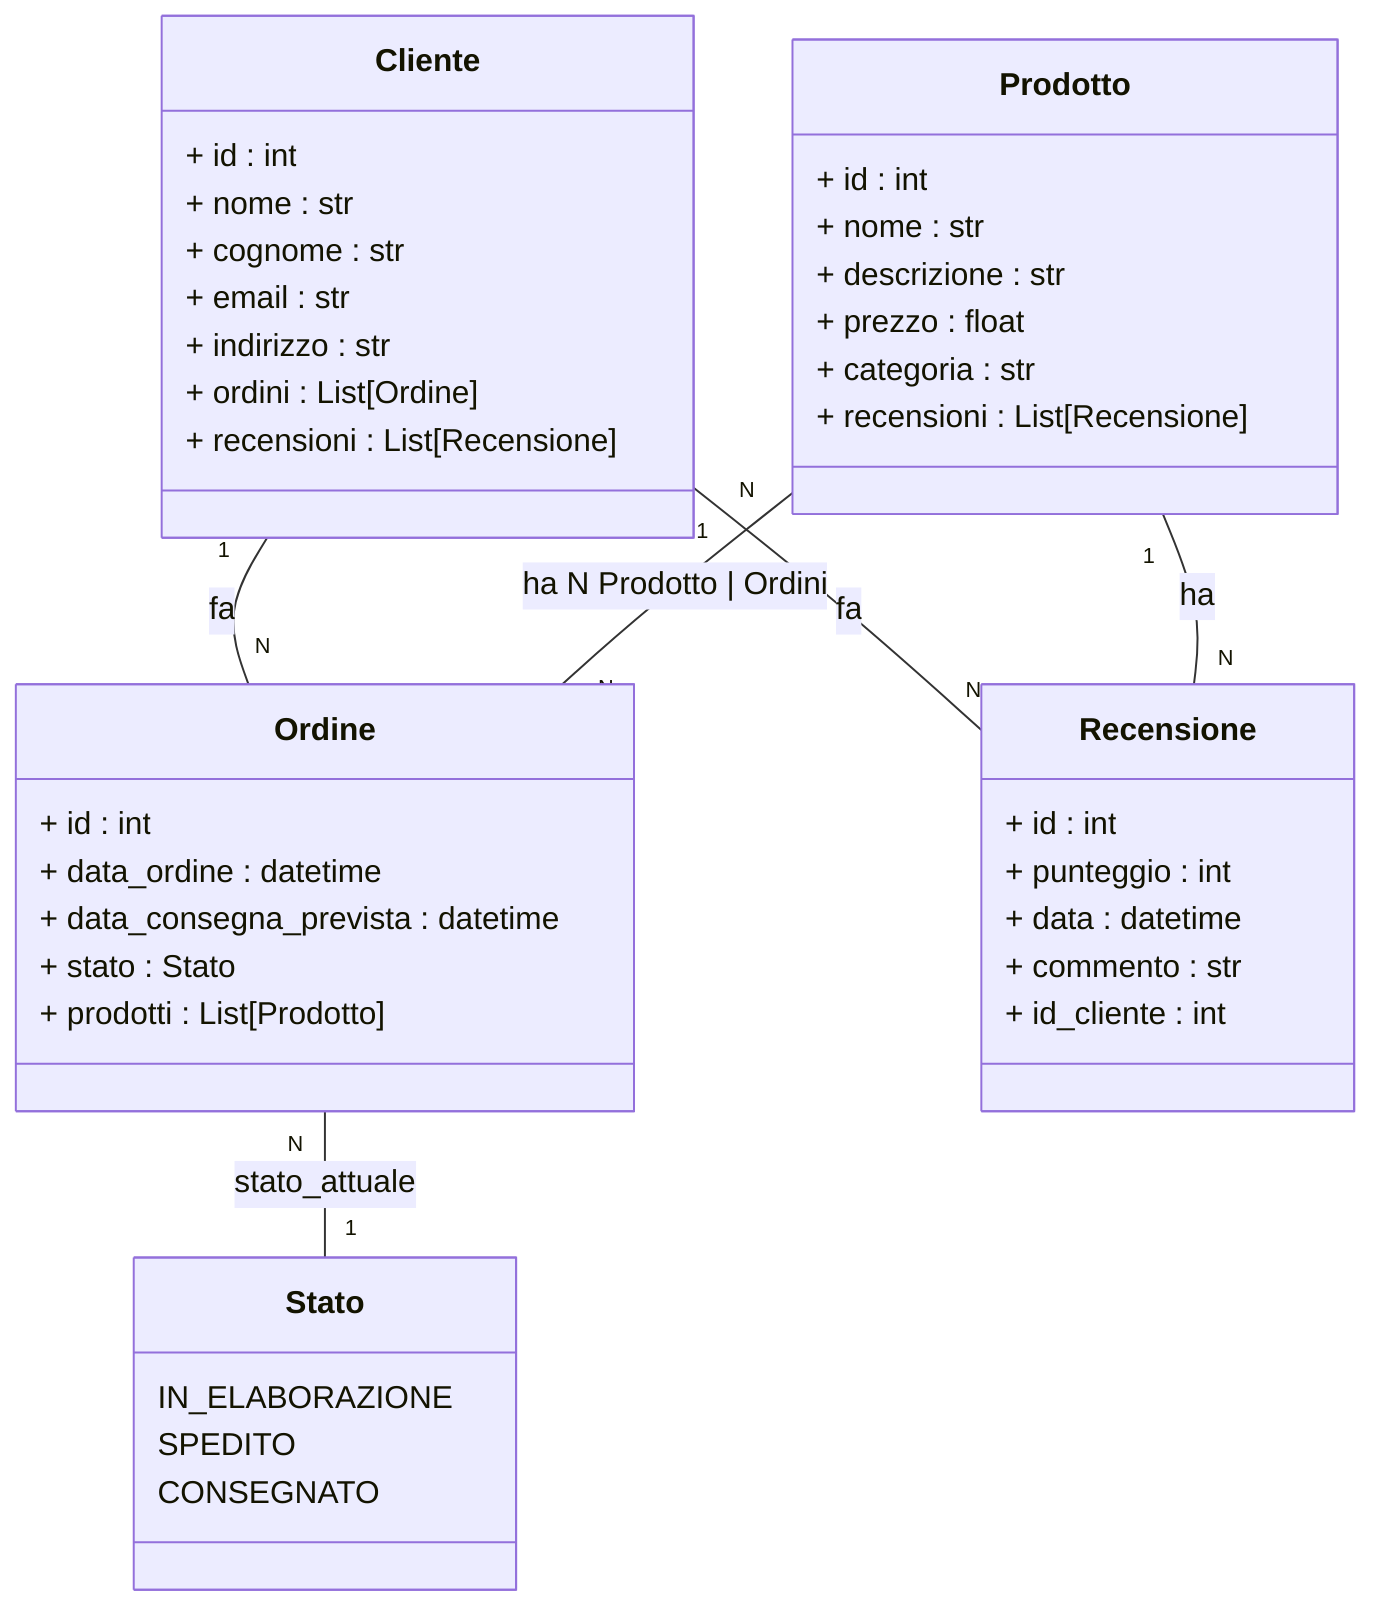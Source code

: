 classDiagram
    class Prodotto {
        + id : int
        + nome : str
        + descrizione : str
        + prezzo : float
        + categoria : str
        + recensioni : List[Recensione]
    }
    class Cliente {
        + id : int
        + nome : str
        + cognome : str
        + email : str
        + indirizzo : str
        + ordini : List[Ordine]
        + recensioni : List[Recensione]
    }
    class Ordine {
        + id : int
        + data_ordine : datetime
        + data_consegna_prevista : datetime
        + stato : Stato
        + prodotti : List[Prodotto]
    }
    class Stato {
        IN_ELABORAZIONE
        SPEDITO
        CONSEGNATO
    }
    class Recensione {
        + id : int
        + punteggio : int
        + data : datetime
        + commento : str
        + id_cliente : int
    }
    
    Cliente "1" -- "N" Ordine : fa
    Prodotto "N" -- "N" Ordine : ha N Prodotto | Ordini
    Cliente "1" -- "N" Recensione : fa
    Prodotto "1" -- "N" Recensione : ha
    Ordine "N" -- "1" Stato : stato_attuale